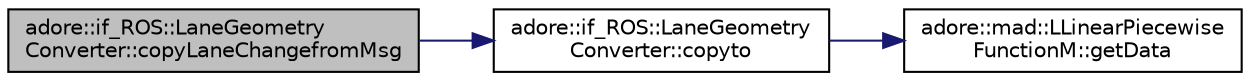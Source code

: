 digraph "adore::if_ROS::LaneGeometryConverter::copyLaneChangefromMsg"
{
 // LATEX_PDF_SIZE
  edge [fontname="Helvetica",fontsize="10",labelfontname="Helvetica",labelfontsize="10"];
  node [fontname="Helvetica",fontsize="10",shape=record];
  rankdir="LR";
  Node1 [label="adore::if_ROS::LaneGeometry\lConverter::copyLaneChangefromMsg",height=0.2,width=0.4,color="black", fillcolor="grey75", style="filled", fontcolor="black",tooltip=" "];
  Node1 -> Node2 [color="midnightblue",fontsize="10",style="solid",fontname="Helvetica"];
  Node2 [label="adore::if_ROS::LaneGeometry\lConverter::copyto",height=0.2,width=0.4,color="black", fillcolor="white", style="filled",URL="$structadore_1_1if__ROS_1_1LaneGeometryConverter.html#a85b675e7bb334353813fdfee8dd53d41",tooltip="copy of adore_if_ros_msg::LinearPieceWiseFunction3d to lpf function type xyz"];
  Node2 -> Node3 [color="midnightblue",fontsize="10",style="solid",fontname="Helvetica"];
  Node3 [label="adore::mad::LLinearPiecewise\lFunctionM::getData",height=0.2,width=0.4,color="black", fillcolor="white", style="filled",URL="$classadore_1_1mad_1_1LLinearPiecewiseFunctionM.html#aa94d90c8643e2d6792f8594f3d666503",tooltip=" "];
}
